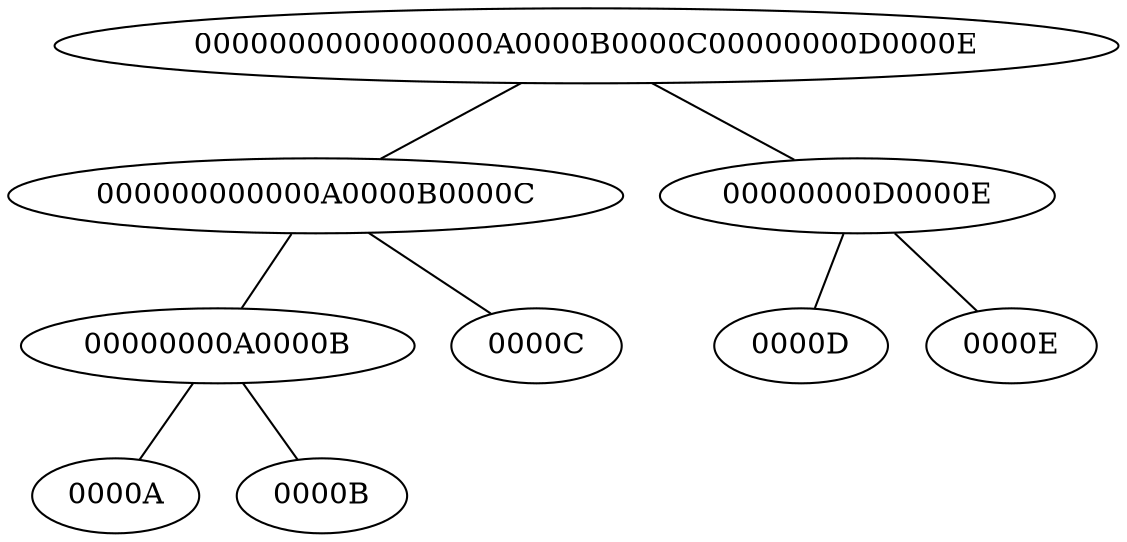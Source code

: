 graph MerkleTree {
node0 [label="0000000000000000A0000B0000C00000000D0000E"];
node0 -- node1;
node1 [label="000000000000A0000B0000C"];
node1 -- node2;
node2 [label="00000000A0000B"];
node2 -- node3;
node3 [label="0000A"];
node2 -- node4;
node4 [label="0000B"];
node1 -- node5;
node5 [label="0000C"];
node0 -- node6;
node6 [label="00000000D0000E"];
node6 -- node7;
node7 [label="0000D"];
node6 -- node8;
node8 [label="0000E"];
}
